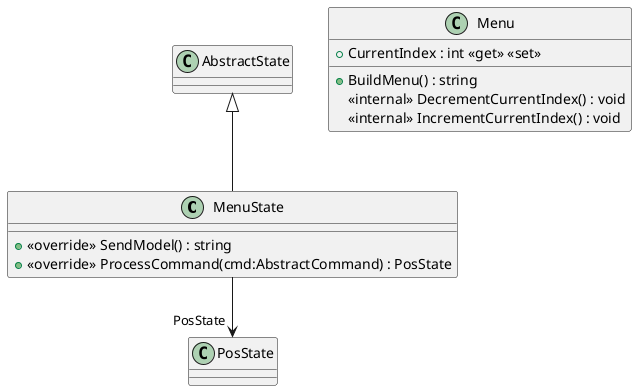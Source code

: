 @startuml
class MenuState {
    + <<override>> SendModel() : string
    + <<override>> ProcessCommand(cmd:AbstractCommand) : PosState
}
class Menu {
    + CurrentIndex : int <<get>> <<set>>
    + BuildMenu() : string
    <<internal>> DecrementCurrentIndex() : void
    <<internal>> IncrementCurrentIndex() : void
}
AbstractState <|-- MenuState
MenuState --> "PosState" PosState
@enduml
